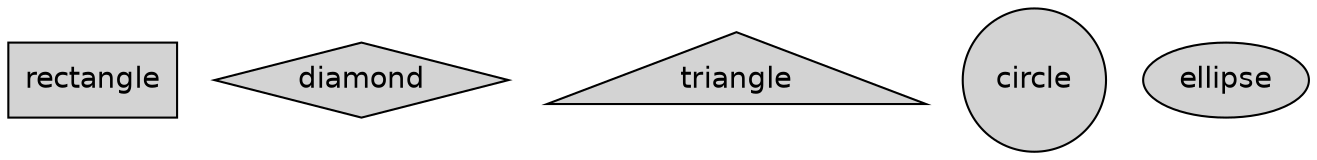 digraph
{
    node [style="filled", fontname="Helvetica"];

    rectangle [shape="rectangle"];
    diamond [shape="diamond"];
    triangle [shape="triangle"];
    circle [shape="circle"];
    ellipse [shape="ellipse"];
}
